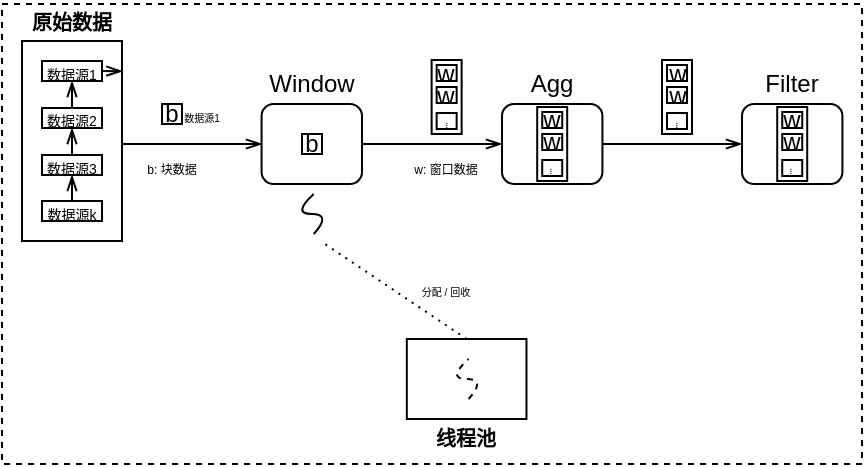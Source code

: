 <mxfile version="16.1.0" type="github">
  <diagram id="yy4K6WKyhYe_ZboL2R0n" name="第 1 页">
    <mxGraphModel dx="549" dy="445" grid="1" gridSize="10" guides="1" tooltips="1" connect="1" arrows="1" fold="1" page="1" pageScale="1" pageWidth="850" pageHeight="1100" math="0" shadow="0">
      <root>
        <mxCell id="0" />
        <mxCell id="1" parent="0" />
        <mxCell id="WE8VuPPP_bmdkz0ns6AH-60" value="" style="rounded=0;whiteSpace=wrap;html=1;fontSize=5;dashed=1;" vertex="1" parent="1">
          <mxGeometry x="30" y="310" width="430" height="230" as="geometry" />
        </mxCell>
        <mxCell id="WE8VuPPP_bmdkz0ns6AH-1" value="" style="rounded=0;whiteSpace=wrap;html=1;fontSize=10;strokeWidth=1;" vertex="1" parent="1">
          <mxGeometry x="40" y="328.5" width="50" height="100" as="geometry" />
        </mxCell>
        <mxCell id="WE8VuPPP_bmdkz0ns6AH-2" value="&lt;font style=&quot;font-size: 7px&quot;&gt;数据源1&lt;/font&gt;" style="rounded=0;whiteSpace=wrap;html=1;fontSize=10;strokeWidth=1;" vertex="1" parent="1">
          <mxGeometry x="50.0" y="338.5" width="30" height="10" as="geometry" />
        </mxCell>
        <mxCell id="WE8VuPPP_bmdkz0ns6AH-3" value="&lt;font style=&quot;font-size: 7px&quot;&gt;数据源2&lt;/font&gt;" style="rounded=0;whiteSpace=wrap;html=1;fontSize=10;strokeWidth=1;" vertex="1" parent="1">
          <mxGeometry x="50" y="362" width="30" height="10" as="geometry" />
        </mxCell>
        <mxCell id="WE8VuPPP_bmdkz0ns6AH-4" value="&lt;font style=&quot;font-size: 7px&quot;&gt;数据源k&lt;/font&gt;" style="rounded=0;whiteSpace=wrap;html=1;fontSize=10;strokeWidth=1;" vertex="1" parent="1">
          <mxGeometry x="50.0" y="408.5" width="30" height="10" as="geometry" />
        </mxCell>
        <mxCell id="WE8VuPPP_bmdkz0ns6AH-5" value="&lt;font style=&quot;font-size: 10px&quot;&gt;&lt;b&gt;原始数据&lt;/b&gt;&lt;/font&gt;" style="text;html=1;strokeColor=none;fillColor=none;align=center;verticalAlign=middle;whiteSpace=wrap;rounded=0;sketch=0;" vertex="1" parent="1">
          <mxGeometry x="40.86" y="308.5" width="48.29" height="20" as="geometry" />
        </mxCell>
        <mxCell id="WE8VuPPP_bmdkz0ns6AH-6" value="&lt;font style=&quot;font-size: 7px&quot;&gt;数据源3&lt;/font&gt;" style="rounded=0;whiteSpace=wrap;html=1;fontSize=10;strokeWidth=1;" vertex="1" parent="1">
          <mxGeometry x="50.0" y="385.5" width="30" height="10" as="geometry" />
        </mxCell>
        <mxCell id="WE8VuPPP_bmdkz0ns6AH-7" value="" style="rounded=0;whiteSpace=wrap;html=1;" vertex="1" parent="1">
          <mxGeometry x="232.41" y="477.5" width="59.82" height="40" as="geometry" />
        </mxCell>
        <mxCell id="WE8VuPPP_bmdkz0ns6AH-8" value="" style="curved=1;endArrow=none;html=1;endFill=0;" edge="1" parent="1">
          <mxGeometry width="50" height="50" relative="1" as="geometry">
            <mxPoint x="185.89" y="425" as="sourcePoint" />
            <mxPoint x="185.89" y="405" as="targetPoint" />
            <Array as="points">
              <mxPoint x="194.89" y="415" />
              <mxPoint x="174.89" y="415" />
            </Array>
          </mxGeometry>
        </mxCell>
        <mxCell id="WE8VuPPP_bmdkz0ns6AH-9" value="&lt;b&gt;&lt;font style=&quot;font-size: 10px&quot;&gt;线程池&lt;/font&gt;&lt;/b&gt;" style="text;html=1;strokeColor=none;fillColor=none;align=center;verticalAlign=middle;whiteSpace=wrap;rounded=0;sketch=0;fontSize=8;" vertex="1" parent="1">
          <mxGeometry x="242.2" y="517.5" width="40.25" height="19" as="geometry" />
        </mxCell>
        <mxCell id="WE8VuPPP_bmdkz0ns6AH-10" value="" style="endArrow=openThin;html=1;strokeWidth=1;endFill=0;" edge="1" parent="1">
          <mxGeometry width="50" height="50" relative="1" as="geometry">
            <mxPoint x="90" y="380" as="sourcePoint" />
            <mxPoint x="160" y="380" as="targetPoint" />
          </mxGeometry>
        </mxCell>
        <mxCell id="WE8VuPPP_bmdkz0ns6AH-23" value="" style="edgeStyle=orthogonalEdgeStyle;rounded=0;orthogonalLoop=1;jettySize=auto;html=1;fontSize=4;endArrow=openThin;endFill=0;" edge="1" parent="1" source="WE8VuPPP_bmdkz0ns6AH-11">
          <mxGeometry relative="1" as="geometry">
            <mxPoint x="280" y="380" as="targetPoint" />
          </mxGeometry>
        </mxCell>
        <mxCell id="WE8VuPPP_bmdkz0ns6AH-11" value="" style="rounded=1;whiteSpace=wrap;html=1;" vertex="1" parent="1">
          <mxGeometry x="159.79" y="360" width="50.21" height="40" as="geometry" />
        </mxCell>
        <mxCell id="WE8VuPPP_bmdkz0ns6AH-12" value="&lt;font style=&quot;font-size: 12px;&quot;&gt;Window&lt;/font&gt;" style="text;html=1;strokeColor=none;fillColor=none;align=center;verticalAlign=middle;whiteSpace=wrap;rounded=0;" vertex="1" parent="1">
          <mxGeometry x="165" y="340" width="40" height="20" as="geometry" />
        </mxCell>
        <mxCell id="WE8VuPPP_bmdkz0ns6AH-20" value="b" style="rounded=0;whiteSpace=wrap;html=1;" vertex="1" parent="1">
          <mxGeometry x="110" y="360" width="10" height="10" as="geometry" />
        </mxCell>
        <mxCell id="WE8VuPPP_bmdkz0ns6AH-21" value="&lt;font style=&quot;font-size: 5px&quot;&gt;数据源1&lt;/font&gt;" style="text;html=1;strokeColor=none;fillColor=none;align=center;verticalAlign=middle;whiteSpace=wrap;rounded=0;" vertex="1" parent="1">
          <mxGeometry x="120" y="360" width="20" height="10" as="geometry" />
        </mxCell>
        <mxCell id="WE8VuPPP_bmdkz0ns6AH-26" value="" style="edgeStyle=orthogonalEdgeStyle;rounded=0;orthogonalLoop=1;jettySize=auto;html=1;fontSize=4;endArrow=openThin;endFill=0;" edge="1" parent="1" source="WE8VuPPP_bmdkz0ns6AH-22">
          <mxGeometry relative="1" as="geometry">
            <mxPoint x="400" y="380" as="targetPoint" />
          </mxGeometry>
        </mxCell>
        <mxCell id="WE8VuPPP_bmdkz0ns6AH-22" value="" style="rounded=1;whiteSpace=wrap;html=1;" vertex="1" parent="1">
          <mxGeometry x="280" y="360" width="50.21" height="40" as="geometry" />
        </mxCell>
        <mxCell id="WE8VuPPP_bmdkz0ns6AH-24" value="&lt;font style=&quot;font-size: 12px&quot;&gt;Agg&lt;/font&gt;" style="text;html=1;strokeColor=none;fillColor=none;align=center;verticalAlign=middle;whiteSpace=wrap;rounded=0;" vertex="1" parent="1">
          <mxGeometry x="285.1" y="340" width="40" height="20" as="geometry" />
        </mxCell>
        <mxCell id="WE8VuPPP_bmdkz0ns6AH-25" value="" style="rounded=1;whiteSpace=wrap;html=1;" vertex="1" parent="1">
          <mxGeometry x="400.0" y="360" width="50.21" height="40" as="geometry" />
        </mxCell>
        <mxCell id="WE8VuPPP_bmdkz0ns6AH-27" value="&lt;font style=&quot;font-size: 12px&quot;&gt;Filter&lt;/font&gt;" style="text;html=1;strokeColor=none;fillColor=none;align=center;verticalAlign=middle;whiteSpace=wrap;rounded=0;" vertex="1" parent="1">
          <mxGeometry x="405.1" y="340" width="40" height="20" as="geometry" />
        </mxCell>
        <mxCell id="WE8VuPPP_bmdkz0ns6AH-28" value="" style="curved=1;endArrow=none;html=1;endFill=0;dashed=1;" edge="1" parent="1">
          <mxGeometry width="50" height="50" relative="1" as="geometry">
            <mxPoint x="263.32" y="507.5" as="sourcePoint" />
            <mxPoint x="263.32" y="487.5" as="targetPoint" />
            <Array as="points">
              <mxPoint x="272.32" y="497.5" />
              <mxPoint x="252.32" y="497.5" />
            </Array>
          </mxGeometry>
        </mxCell>
        <mxCell id="WE8VuPPP_bmdkz0ns6AH-29" value="" style="endArrow=none;dashed=1;html=1;dashPattern=1 3;strokeWidth=1;rounded=0;fontSize=4;exitX=0.5;exitY=0;exitDx=0;exitDy=0;" edge="1" parent="1" source="WE8VuPPP_bmdkz0ns6AH-7">
          <mxGeometry width="50" height="50" relative="1" as="geometry">
            <mxPoint x="182.41" y="498.5" as="sourcePoint" />
            <mxPoint x="190" y="429" as="targetPoint" />
          </mxGeometry>
        </mxCell>
        <mxCell id="WE8VuPPP_bmdkz0ns6AH-30" value="&lt;font style=&quot;font-size: 5px&quot;&gt;分配 / 回收&lt;/font&gt;" style="text;html=1;strokeColor=none;fillColor=none;align=center;verticalAlign=middle;whiteSpace=wrap;rounded=0;fontSize=4;" vertex="1" parent="1">
          <mxGeometry x="237.41" y="448.5" width="29.96" height="10" as="geometry" />
        </mxCell>
        <mxCell id="WE8VuPPP_bmdkz0ns6AH-31" value="b" style="rounded=0;whiteSpace=wrap;html=1;" vertex="1" parent="1">
          <mxGeometry x="180" y="375" width="10" height="10" as="geometry" />
        </mxCell>
        <mxCell id="WE8VuPPP_bmdkz0ns6AH-32" value="" style="rounded=0;whiteSpace=wrap;html=1;fontSize=5;" vertex="1" parent="1">
          <mxGeometry x="297.6" y="361.5" width="15" height="37" as="geometry" />
        </mxCell>
        <mxCell id="WE8VuPPP_bmdkz0ns6AH-33" value="w" style="rounded=0;whiteSpace=wrap;html=1;" vertex="1" parent="1">
          <mxGeometry x="300.11" y="364" width="10" height="8" as="geometry" />
        </mxCell>
        <mxCell id="WE8VuPPP_bmdkz0ns6AH-34" value="w" style="rounded=0;whiteSpace=wrap;html=1;" vertex="1" parent="1">
          <mxGeometry x="300.11" y="375" width="10" height="8" as="geometry" />
        </mxCell>
        <mxCell id="WE8VuPPP_bmdkz0ns6AH-35" value="" style="rounded=0;whiteSpace=wrap;html=1;" vertex="1" parent="1">
          <mxGeometry x="300.1" y="388" width="10" height="8" as="geometry" />
        </mxCell>
        <mxCell id="WE8VuPPP_bmdkz0ns6AH-36" value="&lt;p style=&quot;line-height: 0.2&quot;&gt;.&lt;br&gt;.&lt;br&gt;.&lt;/p&gt;" style="text;html=1;strokeColor=none;fillColor=none;align=center;verticalAlign=middle;whiteSpace=wrap;rounded=0;fontSize=5;" vertex="1" parent="1">
          <mxGeometry x="301.41" y="388" width="7.39" height="8" as="geometry" />
        </mxCell>
        <mxCell id="WE8VuPPP_bmdkz0ns6AH-38" value="" style="rounded=0;whiteSpace=wrap;html=1;fontSize=5;" vertex="1" parent="1">
          <mxGeometry x="244.82" y="338" width="15" height="37" as="geometry" />
        </mxCell>
        <mxCell id="WE8VuPPP_bmdkz0ns6AH-39" value="w" style="rounded=0;whiteSpace=wrap;html=1;" vertex="1" parent="1">
          <mxGeometry x="247.33" y="340.5" width="10" height="8" as="geometry" />
        </mxCell>
        <mxCell id="WE8VuPPP_bmdkz0ns6AH-40" value="w" style="rounded=0;whiteSpace=wrap;html=1;" vertex="1" parent="1">
          <mxGeometry x="247.33" y="351.5" width="10" height="8" as="geometry" />
        </mxCell>
        <mxCell id="WE8VuPPP_bmdkz0ns6AH-41" value="" style="rounded=0;whiteSpace=wrap;html=1;" vertex="1" parent="1">
          <mxGeometry x="247.32" y="364.5" width="10" height="8" as="geometry" />
        </mxCell>
        <mxCell id="WE8VuPPP_bmdkz0ns6AH-42" value="&lt;p style=&quot;line-height: 0.2&quot;&gt;.&lt;br&gt;.&lt;br&gt;.&lt;/p&gt;" style="text;html=1;strokeColor=none;fillColor=none;align=center;verticalAlign=middle;whiteSpace=wrap;rounded=0;fontSize=5;" vertex="1" parent="1">
          <mxGeometry x="248.63" y="364.5" width="7.39" height="8" as="geometry" />
        </mxCell>
        <mxCell id="WE8VuPPP_bmdkz0ns6AH-43" value="" style="rounded=0;whiteSpace=wrap;html=1;fontSize=5;" vertex="1" parent="1">
          <mxGeometry x="360" y="338" width="15" height="37" as="geometry" />
        </mxCell>
        <mxCell id="WE8VuPPP_bmdkz0ns6AH-44" value="w" style="rounded=0;whiteSpace=wrap;html=1;" vertex="1" parent="1">
          <mxGeometry x="362.51" y="340.5" width="10" height="8" as="geometry" />
        </mxCell>
        <mxCell id="WE8VuPPP_bmdkz0ns6AH-45" value="w" style="rounded=0;whiteSpace=wrap;html=1;" vertex="1" parent="1">
          <mxGeometry x="362.51" y="351.5" width="10" height="8" as="geometry" />
        </mxCell>
        <mxCell id="WE8VuPPP_bmdkz0ns6AH-46" value="" style="rounded=0;whiteSpace=wrap;html=1;" vertex="1" parent="1">
          <mxGeometry x="362.5" y="364.5" width="10" height="8" as="geometry" />
        </mxCell>
        <mxCell id="WE8VuPPP_bmdkz0ns6AH-47" value="&lt;p style=&quot;line-height: 0.2&quot;&gt;.&lt;br&gt;.&lt;br&gt;.&lt;/p&gt;" style="text;html=1;strokeColor=none;fillColor=none;align=center;verticalAlign=middle;whiteSpace=wrap;rounded=0;fontSize=5;" vertex="1" parent="1">
          <mxGeometry x="363.81" y="364.5" width="7.39" height="8" as="geometry" />
        </mxCell>
        <mxCell id="WE8VuPPP_bmdkz0ns6AH-48" value="" style="rounded=0;whiteSpace=wrap;html=1;fontSize=5;" vertex="1" parent="1">
          <mxGeometry x="417.61" y="361.5" width="15" height="37" as="geometry" />
        </mxCell>
        <mxCell id="WE8VuPPP_bmdkz0ns6AH-49" value="w" style="rounded=0;whiteSpace=wrap;html=1;" vertex="1" parent="1">
          <mxGeometry x="420.12" y="364" width="10" height="8" as="geometry" />
        </mxCell>
        <mxCell id="WE8VuPPP_bmdkz0ns6AH-50" value="w" style="rounded=0;whiteSpace=wrap;html=1;" vertex="1" parent="1">
          <mxGeometry x="420.12" y="375" width="10" height="8" as="geometry" />
        </mxCell>
        <mxCell id="WE8VuPPP_bmdkz0ns6AH-51" value="" style="rounded=0;whiteSpace=wrap;html=1;" vertex="1" parent="1">
          <mxGeometry x="420.11" y="388" width="10" height="8" as="geometry" />
        </mxCell>
        <mxCell id="WE8VuPPP_bmdkz0ns6AH-52" value="&lt;p style=&quot;line-height: 0.2&quot;&gt;.&lt;br&gt;.&lt;br&gt;.&lt;/p&gt;" style="text;html=1;strokeColor=none;fillColor=none;align=center;verticalAlign=middle;whiteSpace=wrap;rounded=0;fontSize=5;" vertex="1" parent="1">
          <mxGeometry x="421.42" y="388" width="7.39" height="8" as="geometry" />
        </mxCell>
        <mxCell id="WE8VuPPP_bmdkz0ns6AH-53" value="" style="endArrow=openThin;html=1;rounded=0;fontSize=5;strokeWidth=1;endFill=0;exitX=0.5;exitY=0;exitDx=0;exitDy=0;entryX=0.5;entryY=1;entryDx=0;entryDy=0;" edge="1" parent="1" source="WE8VuPPP_bmdkz0ns6AH-4" target="WE8VuPPP_bmdkz0ns6AH-6">
          <mxGeometry width="50" height="50" relative="1" as="geometry">
            <mxPoint x="90" y="448.5" as="sourcePoint" />
            <mxPoint x="140" y="398.5" as="targetPoint" />
          </mxGeometry>
        </mxCell>
        <mxCell id="WE8VuPPP_bmdkz0ns6AH-54" value="" style="endArrow=openThin;html=1;rounded=0;fontSize=5;strokeWidth=1;endFill=0;entryX=0.5;entryY=1;entryDx=0;entryDy=0;exitX=0.5;exitY=0;exitDx=0;exitDy=0;" edge="1" parent="1" source="WE8VuPPP_bmdkz0ns6AH-6" target="WE8VuPPP_bmdkz0ns6AH-3">
          <mxGeometry width="50" height="50" relative="1" as="geometry">
            <mxPoint x="65" y="388.5" as="sourcePoint" />
            <mxPoint x="64.92" y="378.5" as="targetPoint" />
          </mxGeometry>
        </mxCell>
        <mxCell id="WE8VuPPP_bmdkz0ns6AH-55" value="" style="endArrow=openThin;html=1;rounded=0;fontSize=5;strokeWidth=1;endFill=0;exitX=0.5;exitY=0;exitDx=0;exitDy=0;" edge="1" parent="1" source="WE8VuPPP_bmdkz0ns6AH-3">
          <mxGeometry width="50" height="50" relative="1" as="geometry">
            <mxPoint x="64.92" y="359" as="sourcePoint" />
            <mxPoint x="65" y="348.5" as="targetPoint" />
          </mxGeometry>
        </mxCell>
        <mxCell id="WE8VuPPP_bmdkz0ns6AH-56" value="" style="endArrow=openThin;html=1;rounded=0;fontSize=5;strokeWidth=1;endFill=0;exitX=1;exitY=0.5;exitDx=0;exitDy=0;entryX=1.004;entryY=0.151;entryDx=0;entryDy=0;entryPerimeter=0;" edge="1" parent="1" source="WE8VuPPP_bmdkz0ns6AH-2" target="WE8VuPPP_bmdkz0ns6AH-1">
          <mxGeometry width="50" height="50" relative="1" as="geometry">
            <mxPoint x="75" y="372.0" as="sourcePoint" />
            <mxPoint x="75" y="358.5" as="targetPoint" />
          </mxGeometry>
        </mxCell>
        <mxCell id="WE8VuPPP_bmdkz0ns6AH-58" value="&lt;font style=&quot;font-size: 6px&quot;&gt;b: 块数据&lt;/font&gt;" style="text;html=1;strokeColor=none;fillColor=none;align=center;verticalAlign=middle;whiteSpace=wrap;rounded=0;sketch=0;fontSize=8;" vertex="1" parent="1">
          <mxGeometry x="93.06" y="383.13" width="43.88" height="17.75" as="geometry" />
        </mxCell>
        <mxCell id="WE8VuPPP_bmdkz0ns6AH-59" value="&lt;font style=&quot;font-size: 6px&quot;&gt;w: 窗口数据&lt;/font&gt;" style="text;html=1;strokeColor=none;fillColor=none;align=center;verticalAlign=middle;whiteSpace=wrap;rounded=0;sketch=0;fontSize=8;" vertex="1" parent="1">
          <mxGeometry x="230.38" y="383.13" width="43.88" height="17.75" as="geometry" />
        </mxCell>
      </root>
    </mxGraphModel>
  </diagram>
</mxfile>
